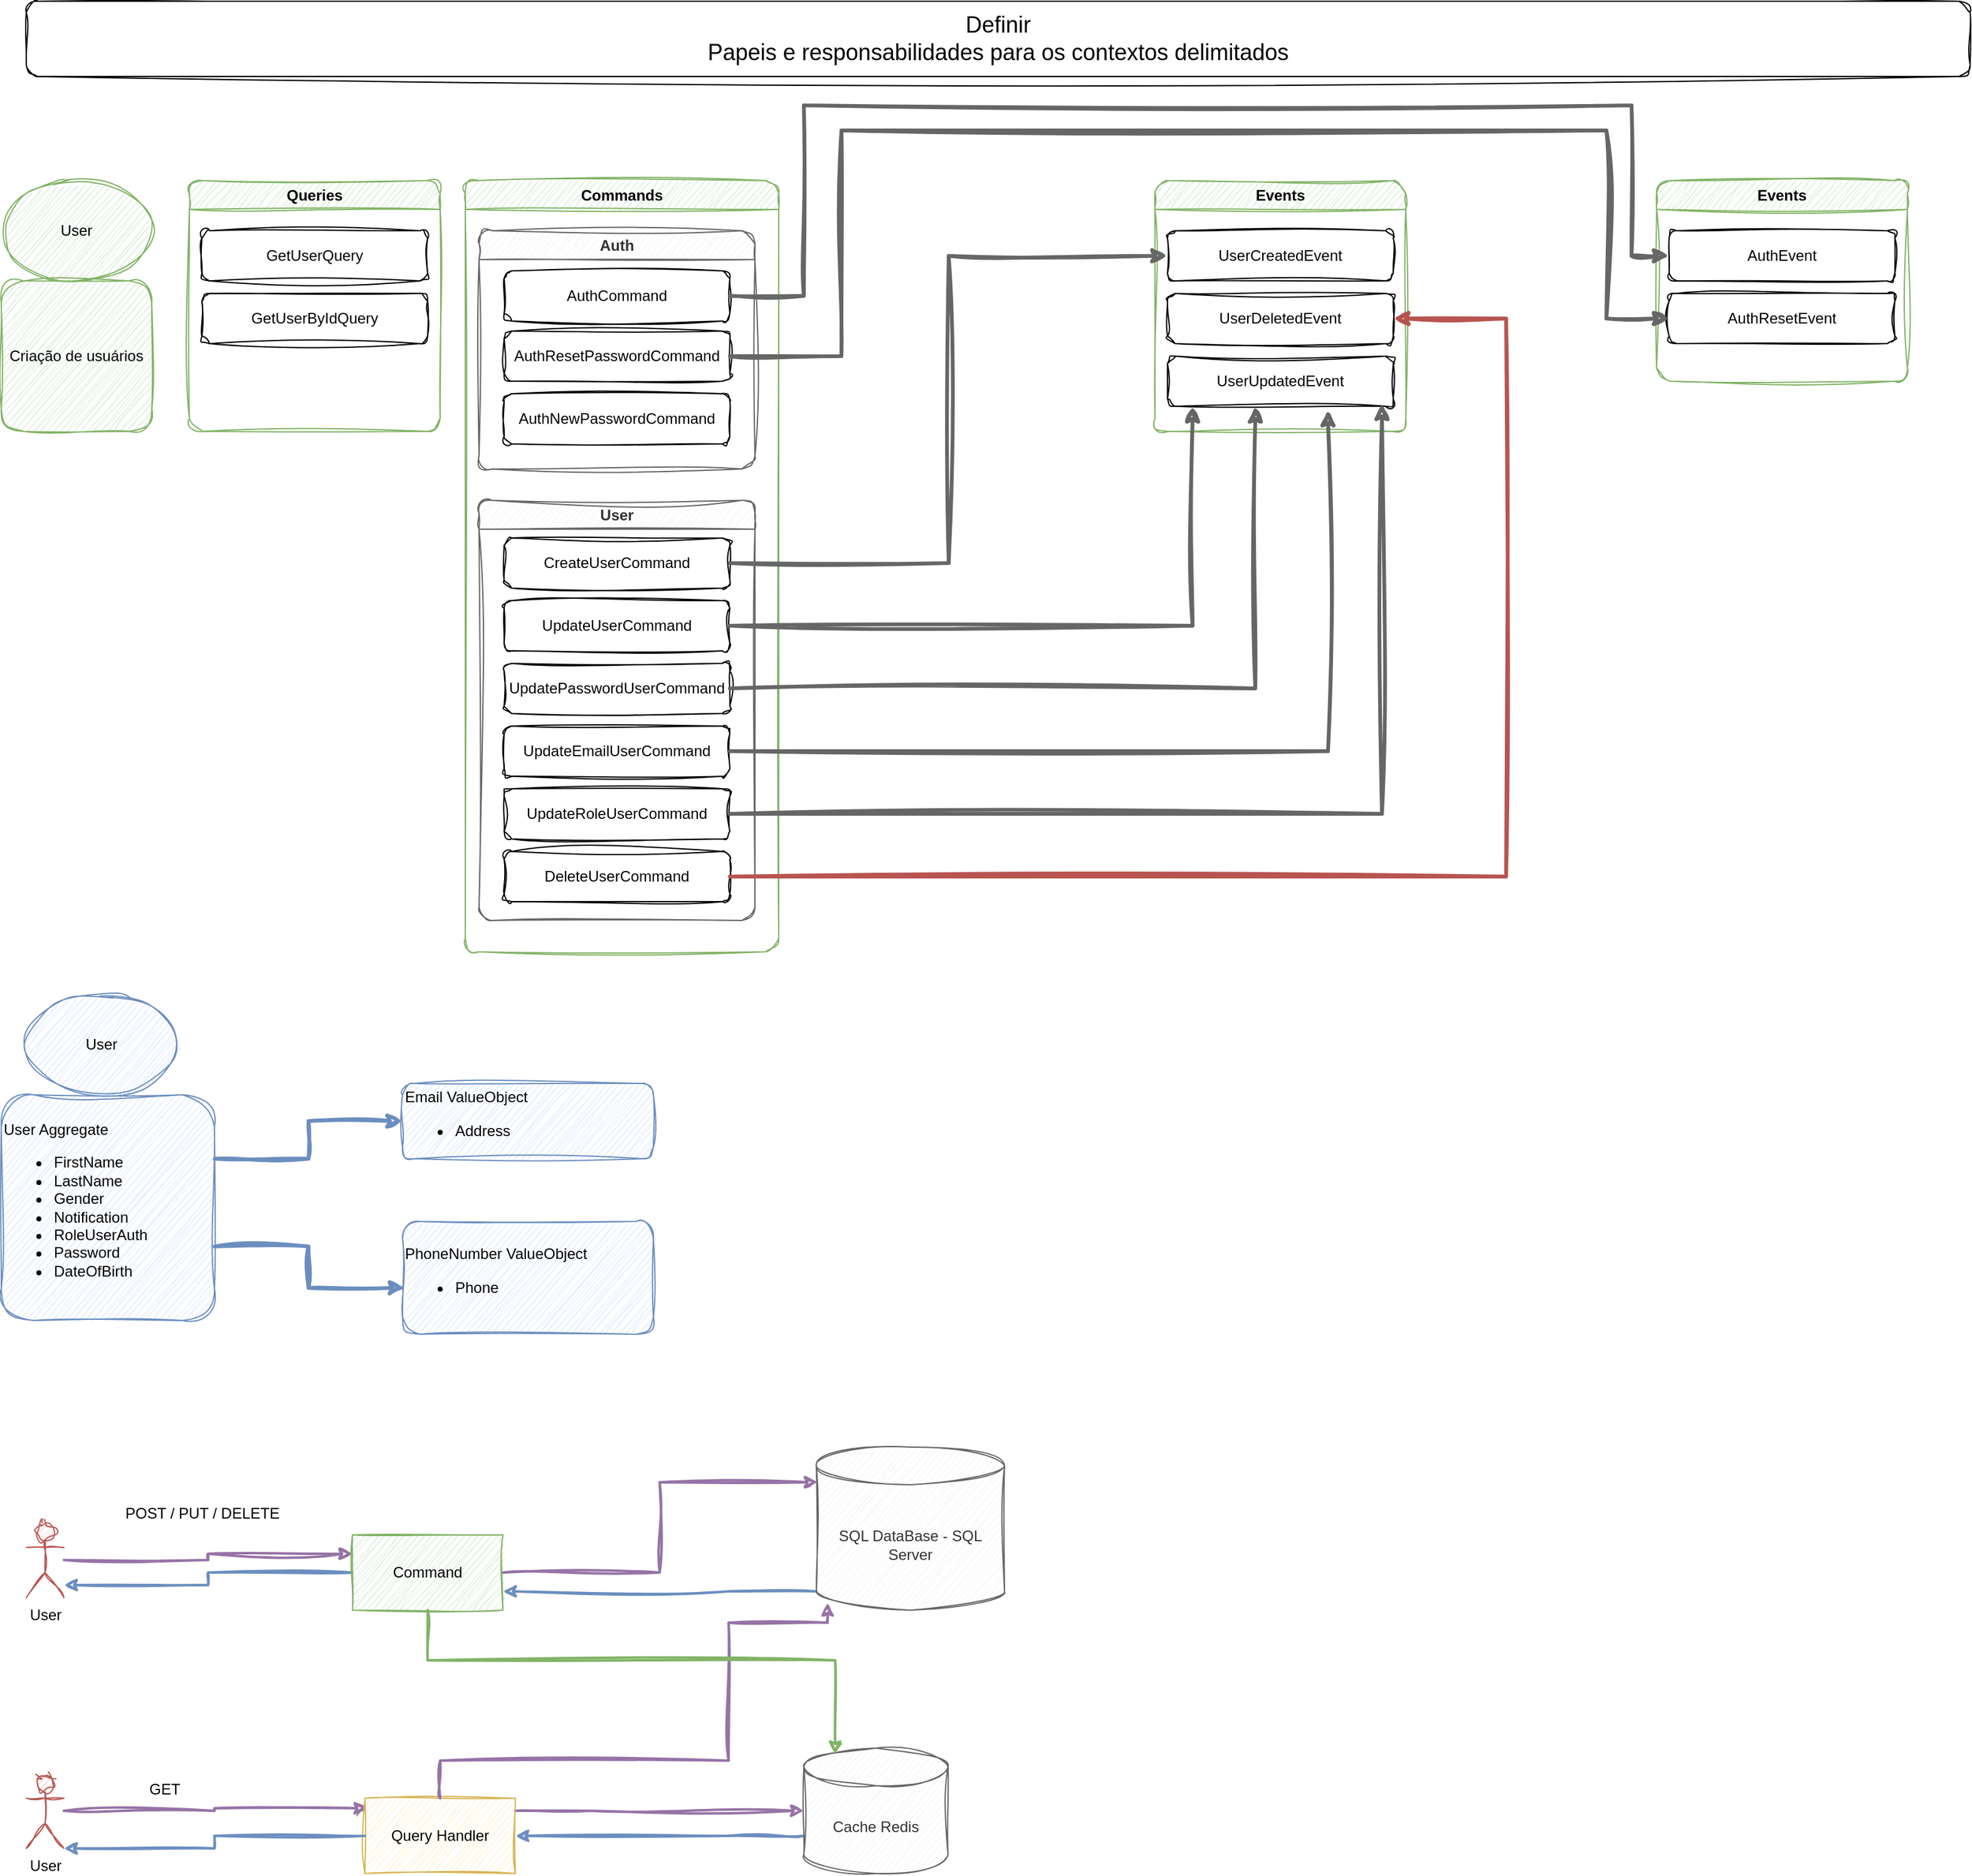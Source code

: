 <mxfile version="24.0.4" type="device">
  <diagram id="cpLQWzfdkX4hSLlo9C2X" name="User">
    <mxGraphModel dx="2074" dy="836" grid="1" gridSize="10" guides="1" tooltips="1" connect="1" arrows="1" fold="1" page="1" pageScale="1" pageWidth="827" pageHeight="1169" math="0" shadow="0">
      <root>
        <mxCell id="0" />
        <mxCell id="1" parent="0" />
        <mxCell id="UIa0QPu47vBtaGnN8R2V-1" value="&lt;font style=&quot;font-size: 18px;&quot;&gt;Definir&lt;br&gt;Papeis e responsabilidades para os contextos delimitados&lt;/font&gt;" style="rounded=1;whiteSpace=wrap;html=1;sketch=1;curveFitting=1;jiggle=2;" parent="1" vertex="1">
          <mxGeometry x="20" y="17" width="1550" height="60" as="geometry" />
        </mxCell>
        <mxCell id="UIa0QPu47vBtaGnN8R2V-2" value="User" style="ellipse;whiteSpace=wrap;html=1;fillColor=#d5e8d4;strokeColor=#82b366;rounded=1;sketch=1;curveFitting=1;jiggle=2;" parent="1" vertex="1">
          <mxGeometry y="160" width="120" height="80" as="geometry" />
        </mxCell>
        <mxCell id="UIa0QPu47vBtaGnN8R2V-3" value="Criação de usuários" style="whiteSpace=wrap;html=1;aspect=fixed;align=center;fillColor=#d5e8d4;strokeColor=#82b366;rounded=1;sketch=1;curveFitting=1;jiggle=2;" parent="1" vertex="1">
          <mxGeometry y="240" width="120" height="120" as="geometry" />
        </mxCell>
        <mxCell id="UIa0QPu47vBtaGnN8R2V-4" value="Queries" style="swimlane;whiteSpace=wrap;html=1;fillColor=#d5e8d4;strokeColor=#82b366;rounded=1;sketch=1;curveFitting=1;jiggle=2;" parent="1" vertex="1">
          <mxGeometry x="150" y="160" width="200" height="200" as="geometry" />
        </mxCell>
        <mxCell id="UIa0QPu47vBtaGnN8R2V-5" value="GetUserQuery" style="rounded=1;whiteSpace=wrap;html=1;sketch=1;curveFitting=1;jiggle=2;" parent="UIa0QPu47vBtaGnN8R2V-4" vertex="1">
          <mxGeometry x="10" y="40" width="180" height="40" as="geometry" />
        </mxCell>
        <mxCell id="UIa0QPu47vBtaGnN8R2V-6" value="Events" style="swimlane;whiteSpace=wrap;html=1;startSize=23;fillColor=#d5e8d4;strokeColor=#82b366;rounded=1;sketch=1;curveFitting=1;jiggle=2;" parent="1" vertex="1">
          <mxGeometry x="920" y="160" width="200" height="200" as="geometry" />
        </mxCell>
        <mxCell id="UIa0QPu47vBtaGnN8R2V-7" value="GetUserByIdQuery" style="rounded=1;whiteSpace=wrap;html=1;sketch=1;curveFitting=1;jiggle=2;" parent="1" vertex="1">
          <mxGeometry x="160" y="250" width="180" height="40" as="geometry" />
        </mxCell>
        <mxCell id="UIa0QPu47vBtaGnN8R2V-8" value="UserCreatedEvent" style="rounded=1;whiteSpace=wrap;html=1;sketch=1;curveFitting=1;jiggle=2;" parent="1" vertex="1">
          <mxGeometry x="930" y="200" width="180" height="40" as="geometry" />
        </mxCell>
        <mxCell id="UIa0QPu47vBtaGnN8R2V-9" value="UserDeletedEvent" style="rounded=1;whiteSpace=wrap;html=1;sketch=1;curveFitting=1;jiggle=2;" parent="1" vertex="1">
          <mxGeometry x="930" y="250" width="180" height="40" as="geometry" />
        </mxCell>
        <mxCell id="UIa0QPu47vBtaGnN8R2V-10" value="UserUpdatedEvent" style="rounded=1;whiteSpace=wrap;html=1;sketch=1;curveFitting=1;jiggle=2;" parent="1" vertex="1">
          <mxGeometry x="930" y="300" width="180" height="40" as="geometry" />
        </mxCell>
        <mxCell id="UIa0QPu47vBtaGnN8R2V-11" value="Commands" style="swimlane;whiteSpace=wrap;html=1;startSize=23;fillColor=#d5e8d4;strokeColor=#82b366;rounded=1;sketch=1;curveFitting=1;jiggle=2;" parent="1" vertex="1">
          <mxGeometry x="370" y="160" width="250" height="615" as="geometry" />
        </mxCell>
        <mxCell id="UIa0QPu47vBtaGnN8R2V-12" value="Auth" style="swimlane;whiteSpace=wrap;html=1;startSize=23;fillColor=#f5f5f5;strokeColor=#666666;rounded=1;fontColor=#333333;sketch=1;curveFitting=1;jiggle=2;" parent="UIa0QPu47vBtaGnN8R2V-11" vertex="1">
          <mxGeometry x="11" y="40" width="220" height="190" as="geometry" />
        </mxCell>
        <mxCell id="UIa0QPu47vBtaGnN8R2V-13" value="AuthCommand" style="rounded=1;whiteSpace=wrap;html=1;sketch=1;curveFitting=1;jiggle=2;" parent="UIa0QPu47vBtaGnN8R2V-12" vertex="1">
          <mxGeometry x="20" y="32" width="180" height="40" as="geometry" />
        </mxCell>
        <mxCell id="UIa0QPu47vBtaGnN8R2V-14" value="User" style="swimlane;whiteSpace=wrap;html=1;startSize=23;fillColor=#f5f5f5;strokeColor=#666666;rounded=1;fontColor=#333333;sketch=1;curveFitting=1;jiggle=2;" parent="UIa0QPu47vBtaGnN8R2V-12" vertex="1">
          <mxGeometry y="215" width="220" height="335" as="geometry" />
        </mxCell>
        <mxCell id="UIa0QPu47vBtaGnN8R2V-15" value="CreateUserCommand" style="rounded=1;whiteSpace=wrap;html=1;sketch=1;curveFitting=1;jiggle=2;" parent="UIa0QPu47vBtaGnN8R2V-14" vertex="1">
          <mxGeometry x="20" y="30" width="180" height="40" as="geometry" />
        </mxCell>
        <mxCell id="UIa0QPu47vBtaGnN8R2V-16" value="UpdateUserCommand" style="rounded=1;whiteSpace=wrap;html=1;sketch=1;curveFitting=1;jiggle=2;" parent="UIa0QPu47vBtaGnN8R2V-12" vertex="1">
          <mxGeometry x="20" y="295" width="180" height="40" as="geometry" />
        </mxCell>
        <mxCell id="UIa0QPu47vBtaGnN8R2V-17" value="UpdatePasswordUserCommand" style="rounded=1;whiteSpace=wrap;html=1;sketch=1;curveFitting=1;jiggle=2;" parent="UIa0QPu47vBtaGnN8R2V-12" vertex="1">
          <mxGeometry x="20" y="345" width="180" height="40" as="geometry" />
        </mxCell>
        <mxCell id="UIa0QPu47vBtaGnN8R2V-18" value="AuthResetPasswordCommand" style="rounded=1;whiteSpace=wrap;html=1;sketch=1;curveFitting=1;jiggle=2;" parent="UIa0QPu47vBtaGnN8R2V-11" vertex="1">
          <mxGeometry x="31" y="120" width="180" height="40" as="geometry" />
        </mxCell>
        <mxCell id="UIa0QPu47vBtaGnN8R2V-19" value="AuthNewPasswordCommand" style="rounded=1;whiteSpace=wrap;html=1;sketch=1;curveFitting=1;jiggle=2;" parent="UIa0QPu47vBtaGnN8R2V-11" vertex="1">
          <mxGeometry x="31" y="170" width="180" height="40" as="geometry" />
        </mxCell>
        <mxCell id="UIa0QPu47vBtaGnN8R2V-20" value="UpdateEmailUserCommand" style="rounded=1;whiteSpace=wrap;html=1;sketch=1;curveFitting=1;jiggle=2;" parent="1" vertex="1">
          <mxGeometry x="401" y="595" width="180" height="40" as="geometry" />
        </mxCell>
        <mxCell id="UIa0QPu47vBtaGnN8R2V-21" value="UpdateRoleUserCommand" style="rounded=1;whiteSpace=wrap;html=1;sketch=1;curveFitting=1;jiggle=2;" parent="1" vertex="1">
          <mxGeometry x="401" y="645" width="180" height="40" as="geometry" />
        </mxCell>
        <mxCell id="UIa0QPu47vBtaGnN8R2V-22" value="DeleteUserCommand" style="rounded=1;whiteSpace=wrap;html=1;sketch=1;curveFitting=1;jiggle=2;" parent="1" vertex="1">
          <mxGeometry x="401" y="695" width="180" height="40" as="geometry" />
        </mxCell>
        <mxCell id="UIa0QPu47vBtaGnN8R2V-23" style="edgeStyle=orthogonalEdgeStyle;rounded=0;orthogonalLoop=1;jettySize=auto;html=1;entryX=0;entryY=0.5;entryDx=0;entryDy=0;strokeWidth=3;fillColor=#f5f5f5;strokeColor=#666666;sketch=1;curveFitting=1;jiggle=2;" parent="1" source="UIa0QPu47vBtaGnN8R2V-15" target="UIa0QPu47vBtaGnN8R2V-8" edge="1">
          <mxGeometry relative="1" as="geometry" />
        </mxCell>
        <mxCell id="UIa0QPu47vBtaGnN8R2V-24" style="edgeStyle=orthogonalEdgeStyle;rounded=0;orthogonalLoop=1;jettySize=auto;html=1;strokeWidth=3;fillColor=#f5f5f5;strokeColor=#666666;sketch=1;curveFitting=1;jiggle=2;" parent="1" source="UIa0QPu47vBtaGnN8R2V-16" target="UIa0QPu47vBtaGnN8R2V-10" edge="1">
          <mxGeometry relative="1" as="geometry">
            <Array as="points">
              <mxPoint x="950" y="515" />
            </Array>
          </mxGeometry>
        </mxCell>
        <mxCell id="UIa0QPu47vBtaGnN8R2V-25" style="edgeStyle=orthogonalEdgeStyle;rounded=0;orthogonalLoop=1;jettySize=auto;html=1;strokeWidth=3;fillColor=#f5f5f5;strokeColor=#666666;sketch=1;curveFitting=1;jiggle=2;" parent="1" source="UIa0QPu47vBtaGnN8R2V-17" target="UIa0QPu47vBtaGnN8R2V-10" edge="1">
          <mxGeometry relative="1" as="geometry">
            <Array as="points">
              <mxPoint x="1000" y="565" />
            </Array>
          </mxGeometry>
        </mxCell>
        <mxCell id="UIa0QPu47vBtaGnN8R2V-26" style="edgeStyle=orthogonalEdgeStyle;rounded=0;orthogonalLoop=1;jettySize=auto;html=1;entryX=0.711;entryY=1.075;entryDx=0;entryDy=0;entryPerimeter=0;strokeWidth=3;fillColor=#f5f5f5;strokeColor=#666666;sketch=1;curveFitting=1;jiggle=2;" parent="1" source="UIa0QPu47vBtaGnN8R2V-20" target="UIa0QPu47vBtaGnN8R2V-10" edge="1">
          <mxGeometry relative="1" as="geometry" />
        </mxCell>
        <mxCell id="UIa0QPu47vBtaGnN8R2V-27" style="edgeStyle=orthogonalEdgeStyle;rounded=0;orthogonalLoop=1;jettySize=auto;html=1;entryX=0.95;entryY=0.95;entryDx=0;entryDy=0;entryPerimeter=0;strokeWidth=3;fillColor=#f5f5f5;strokeColor=#666666;sketch=1;curveFitting=1;jiggle=2;" parent="1" source="UIa0QPu47vBtaGnN8R2V-21" target="UIa0QPu47vBtaGnN8R2V-10" edge="1">
          <mxGeometry relative="1" as="geometry" />
        </mxCell>
        <mxCell id="UIa0QPu47vBtaGnN8R2V-28" style="edgeStyle=orthogonalEdgeStyle;rounded=0;orthogonalLoop=1;jettySize=auto;html=1;fillColor=#f8cecc;strokeColor=#b85450;strokeWidth=3;sketch=1;curveFitting=1;jiggle=2;" parent="1" source="UIa0QPu47vBtaGnN8R2V-22" target="UIa0QPu47vBtaGnN8R2V-9" edge="1">
          <mxGeometry relative="1" as="geometry">
            <Array as="points">
              <mxPoint x="1200" y="715" />
              <mxPoint x="1200" y="270" />
            </Array>
          </mxGeometry>
        </mxCell>
        <mxCell id="UIa0QPu47vBtaGnN8R2V-29" value="Events" style="swimlane;whiteSpace=wrap;html=1;startSize=23;fillColor=#d5e8d4;strokeColor=#82b366;rounded=1;sketch=1;curveFitting=1;jiggle=2;" parent="1" vertex="1">
          <mxGeometry x="1320" y="160" width="200" height="160" as="geometry" />
        </mxCell>
        <mxCell id="UIa0QPu47vBtaGnN8R2V-30" value="AuthEvent" style="rounded=1;whiteSpace=wrap;html=1;sketch=1;curveFitting=1;jiggle=2;" parent="UIa0QPu47vBtaGnN8R2V-29" vertex="1">
          <mxGeometry x="10" y="40" width="180" height="40" as="geometry" />
        </mxCell>
        <mxCell id="UIa0QPu47vBtaGnN8R2V-31" style="edgeStyle=orthogonalEdgeStyle;rounded=0;orthogonalLoop=1;jettySize=auto;html=1;entryX=0;entryY=0.5;entryDx=0;entryDy=0;fillColor=#f5f5f5;strokeColor=#666666;strokeWidth=3;sketch=1;curveFitting=1;jiggle=2;" parent="1" source="UIa0QPu47vBtaGnN8R2V-13" target="UIa0QPu47vBtaGnN8R2V-30" edge="1">
          <mxGeometry relative="1" as="geometry">
            <Array as="points">
              <mxPoint x="640" y="252" />
              <mxPoint x="640" y="100" />
              <mxPoint x="1300" y="100" />
              <mxPoint x="1300" y="220" />
            </Array>
          </mxGeometry>
        </mxCell>
        <mxCell id="UIa0QPu47vBtaGnN8R2V-32" value="AuthResetEvent" style="rounded=1;whiteSpace=wrap;html=1;sketch=1;curveFitting=1;jiggle=2;" parent="1" vertex="1">
          <mxGeometry x="1330" y="250" width="180" height="40" as="geometry" />
        </mxCell>
        <mxCell id="UIa0QPu47vBtaGnN8R2V-33" style="edgeStyle=orthogonalEdgeStyle;rounded=0;orthogonalLoop=1;jettySize=auto;html=1;strokeWidth=3;fillColor=#f5f5f5;strokeColor=#666666;sketch=1;curveFitting=1;jiggle=2;" parent="1" source="UIa0QPu47vBtaGnN8R2V-18" target="UIa0QPu47vBtaGnN8R2V-32" edge="1">
          <mxGeometry relative="1" as="geometry">
            <Array as="points">
              <mxPoint x="670" y="300" />
              <mxPoint x="670" y="120" />
              <mxPoint x="1280" y="120" />
              <mxPoint x="1280" y="270" />
            </Array>
          </mxGeometry>
        </mxCell>
        <mxCell id="UIa0QPu47vBtaGnN8R2V-34" value="User" style="ellipse;whiteSpace=wrap;html=1;fillColor=#dae8fc;strokeColor=#6c8ebf;rounded=1;sketch=1;curveFitting=1;jiggle=2;" parent="1" vertex="1">
          <mxGeometry x="20" y="809" width="120" height="80" as="geometry" />
        </mxCell>
        <mxCell id="UIa0QPu47vBtaGnN8R2V-35" style="edgeStyle=orthogonalEdgeStyle;rounded=0;orthogonalLoop=1;jettySize=auto;html=1;entryX=0;entryY=0.5;entryDx=0;entryDy=0;strokeWidth=3;fillColor=#dae8fc;strokeColor=#6c8ebf;sketch=1;curveFitting=1;jiggle=2;" parent="1" source="UIa0QPu47vBtaGnN8R2V-36" target="UIa0QPu47vBtaGnN8R2V-37" edge="1">
          <mxGeometry relative="1" as="geometry">
            <Array as="points">
              <mxPoint x="245" y="940" />
              <mxPoint x="245" y="910" />
            </Array>
          </mxGeometry>
        </mxCell>
        <mxCell id="UIa0QPu47vBtaGnN8R2V-36" value="User Aggregate&lt;ul&gt;&lt;li&gt;FirstName&lt;/li&gt;&lt;li&gt;LastName&lt;/li&gt;&lt;li&gt;Gender&lt;/li&gt;&lt;li&gt;Notification&lt;/li&gt;&lt;li&gt;RoleUserAuth&lt;br&gt;&lt;/li&gt;&lt;li&gt;Password&lt;br&gt;&lt;/li&gt;&lt;li&gt;DateOfBirth&lt;br&gt;&lt;/li&gt;&lt;/ul&gt;" style="rounded=1;whiteSpace=wrap;html=1;align=left;fillColor=#dae8fc;strokeColor=#6c8ebf;sketch=1;curveFitting=1;jiggle=2;" parent="1" vertex="1">
          <mxGeometry y="889" width="170" height="180" as="geometry" />
        </mxCell>
        <mxCell id="UIa0QPu47vBtaGnN8R2V-37" value="Email ValueObject&lt;br&gt;&lt;ul&gt;&lt;li&gt;Address&lt;br&gt;&lt;/li&gt;&lt;/ul&gt;" style="rounded=1;whiteSpace=wrap;html=1;align=left;fillColor=#dae8fc;strokeColor=#6c8ebf;sketch=1;curveFitting=1;jiggle=2;" parent="1" vertex="1">
          <mxGeometry x="320" y="880" width="200" height="60" as="geometry" />
        </mxCell>
        <mxCell id="UIa0QPu47vBtaGnN8R2V-38" value="PhoneNumber ValueObject&lt;br&gt;&lt;ul&gt;&lt;li&gt;Phone&lt;br&gt;&lt;/li&gt;&lt;/ul&gt;" style="rounded=1;whiteSpace=wrap;html=1;align=left;fillColor=#dae8fc;strokeColor=#6c8ebf;sketch=1;curveFitting=1;jiggle=2;" parent="1" vertex="1">
          <mxGeometry x="320" y="990" width="200" height="90" as="geometry" />
        </mxCell>
        <mxCell id="UIa0QPu47vBtaGnN8R2V-39" style="edgeStyle=orthogonalEdgeStyle;rounded=0;orthogonalLoop=1;jettySize=auto;html=1;entryX=0.01;entryY=0.589;entryDx=0;entryDy=0;entryPerimeter=0;strokeWidth=3;fillColor=#dae8fc;strokeColor=#6c8ebf;sketch=1;curveFitting=1;jiggle=2;" parent="1" source="UIa0QPu47vBtaGnN8R2V-36" target="UIa0QPu47vBtaGnN8R2V-38" edge="1">
          <mxGeometry relative="1" as="geometry">
            <Array as="points">
              <mxPoint x="245" y="1010" />
              <mxPoint x="245" y="1043" />
            </Array>
          </mxGeometry>
        </mxCell>
        <mxCell id="UIa0QPu47vBtaGnN8R2V-40" style="edgeStyle=orthogonalEdgeStyle;rounded=0;orthogonalLoop=1;jettySize=auto;html=1;entryX=1;entryY=0.75;entryDx=0;entryDy=0;fillColor=#dae8fc;strokeColor=#6c8ebf;strokeWidth=2;sketch=1;curveFitting=1;jiggle=2;" parent="1" source="UIa0QPu47vBtaGnN8R2V-41" target="UIa0QPu47vBtaGnN8R2V-54" edge="1">
          <mxGeometry relative="1" as="geometry">
            <Array as="points">
              <mxPoint x="580" y="1285" />
              <mxPoint x="580" y="1285" />
            </Array>
          </mxGeometry>
        </mxCell>
        <mxCell id="UIa0QPu47vBtaGnN8R2V-41" value="SQL DataBase - SQL Server" style="shape=cylinder3;whiteSpace=wrap;html=1;boundedLbl=1;backgroundOutline=1;size=15;sketch=1;curveFitting=1;jiggle=2;fillColor=#f5f5f5;fontColor=#333333;strokeColor=#666666;" parent="1" vertex="1">
          <mxGeometry x="650" y="1170" width="150" height="130" as="geometry" />
        </mxCell>
        <mxCell id="UIa0QPu47vBtaGnN8R2V-42" style="edgeStyle=orthogonalEdgeStyle;rounded=0;orthogonalLoop=1;jettySize=auto;html=1;entryX=1;entryY=0.5;entryDx=0;entryDy=0;sketch=1;curveFitting=1;jiggle=2;fillColor=#dae8fc;strokeColor=#6c8ebf;strokeWidth=2;" parent="1" source="UIa0QPu47vBtaGnN8R2V-43" target="UIa0QPu47vBtaGnN8R2V-49" edge="1">
          <mxGeometry relative="1" as="geometry">
            <Array as="points">
              <mxPoint x="580" y="1480" />
              <mxPoint x="580" y="1480" />
            </Array>
          </mxGeometry>
        </mxCell>
        <mxCell id="UIa0QPu47vBtaGnN8R2V-43" value="Cache Redis" style="shape=cylinder3;whiteSpace=wrap;html=1;boundedLbl=1;backgroundOutline=1;size=15;sketch=1;curveFitting=1;jiggle=2;fillColor=#f5f5f5;fontColor=#333333;strokeColor=#666666;" parent="1" vertex="1">
          <mxGeometry x="640" y="1410" width="115" height="100" as="geometry" />
        </mxCell>
        <mxCell id="UIa0QPu47vBtaGnN8R2V-44" style="edgeStyle=orthogonalEdgeStyle;rounded=0;orthogonalLoop=1;jettySize=auto;html=1;entryX=0;entryY=0.25;entryDx=0;entryDy=0;fillColor=#e1d5e7;strokeColor=#9673a6;sketch=1;curveFitting=1;jiggle=2;strokeWidth=2;" parent="1" source="UIa0QPu47vBtaGnN8R2V-45" target="UIa0QPu47vBtaGnN8R2V-54" edge="1">
          <mxGeometry relative="1" as="geometry" />
        </mxCell>
        <mxCell id="UIa0QPu47vBtaGnN8R2V-45" value="User" style="shape=umlActor;verticalLabelPosition=bottom;verticalAlign=top;html=1;outlineConnect=0;fillColor=#f8cecc;strokeColor=#b85450;sketch=1;curveFitting=1;jiggle=2;" parent="1" vertex="1">
          <mxGeometry x="20" y="1230" width="30" height="60" as="geometry" />
        </mxCell>
        <mxCell id="UIa0QPu47vBtaGnN8R2V-46" style="edgeStyle=orthogonalEdgeStyle;rounded=0;orthogonalLoop=1;jettySize=auto;html=1;entryX=0.017;entryY=0.133;entryDx=0;entryDy=0;entryPerimeter=0;strokeWidth=2;fillColor=#e1d5e7;strokeColor=#9673a6;sketch=1;curveFitting=1;jiggle=2;" parent="1" source="UIa0QPu47vBtaGnN8R2V-47" target="UIa0QPu47vBtaGnN8R2V-49" edge="1">
          <mxGeometry relative="1" as="geometry" />
        </mxCell>
        <mxCell id="UIa0QPu47vBtaGnN8R2V-47" value="User" style="shape=umlActor;verticalLabelPosition=bottom;verticalAlign=top;html=1;outlineConnect=0;fillColor=#f8cecc;strokeColor=#b85450;sketch=1;curveFitting=1;jiggle=2;" parent="1" vertex="1">
          <mxGeometry x="20" y="1430" width="30" height="60" as="geometry" />
        </mxCell>
        <mxCell id="UIa0QPu47vBtaGnN8R2V-48" style="edgeStyle=orthogonalEdgeStyle;rounded=0;orthogonalLoop=1;jettySize=auto;html=1;fillColor=#e1d5e7;strokeColor=#9673a6;strokeWidth=2;sketch=1;curveFitting=1;jiggle=2;" parent="1" source="UIa0QPu47vBtaGnN8R2V-49" target="UIa0QPu47vBtaGnN8R2V-43" edge="1">
          <mxGeometry relative="1" as="geometry">
            <Array as="points">
              <mxPoint x="470" y="1460" />
              <mxPoint x="470" y="1460" />
            </Array>
          </mxGeometry>
        </mxCell>
        <mxCell id="UIa0QPu47vBtaGnN8R2V-49" value="Query&amp;nbsp;Handler" style="rounded=0;whiteSpace=wrap;html=1;fillColor=#fff2cc;strokeColor=#d6b656;sketch=1;curveFitting=1;jiggle=2;" parent="1" vertex="1">
          <mxGeometry x="290" y="1450" width="120" height="60" as="geometry" />
        </mxCell>
        <mxCell id="UIa0QPu47vBtaGnN8R2V-50" style="edgeStyle=orthogonalEdgeStyle;rounded=0;orthogonalLoop=1;jettySize=auto;html=1;entryX=1;entryY=1;entryDx=0;entryDy=0;entryPerimeter=0;fillColor=#dae8fc;strokeColor=#6c8ebf;strokeWidth=2;sketch=1;curveFitting=1;jiggle=2;" parent="1" source="UIa0QPu47vBtaGnN8R2V-49" target="UIa0QPu47vBtaGnN8R2V-47" edge="1">
          <mxGeometry relative="1" as="geometry">
            <Array as="points">
              <mxPoint x="170" y="1480" />
              <mxPoint x="170" y="1490" />
            </Array>
          </mxGeometry>
        </mxCell>
        <mxCell id="UIa0QPu47vBtaGnN8R2V-51" value="GET" style="text;html=1;align=center;verticalAlign=middle;resizable=0;points=[];autosize=1;strokeColor=none;fillColor=none;sketch=1;curveFitting=1;jiggle=2;" parent="1" vertex="1">
          <mxGeometry x="105" y="1428" width="50" height="30" as="geometry" />
        </mxCell>
        <mxCell id="UIa0QPu47vBtaGnN8R2V-52" style="edgeStyle=orthogonalEdgeStyle;rounded=0;orthogonalLoop=1;jettySize=auto;html=1;entryX=0.06;entryY=0.954;entryDx=0;entryDy=0;entryPerimeter=0;fillColor=#e1d5e7;strokeColor=#9673a6;strokeWidth=2;sketch=1;curveFitting=1;jiggle=2;" parent="1" source="UIa0QPu47vBtaGnN8R2V-49" target="UIa0QPu47vBtaGnN8R2V-41" edge="1">
          <mxGeometry relative="1" as="geometry">
            <Array as="points">
              <mxPoint x="350" y="1420" />
              <mxPoint x="580" y="1420" />
              <mxPoint x="580" y="1310" />
              <mxPoint x="659" y="1310" />
            </Array>
          </mxGeometry>
        </mxCell>
        <mxCell id="UIa0QPu47vBtaGnN8R2V-53" style="edgeStyle=orthogonalEdgeStyle;rounded=0;orthogonalLoop=1;jettySize=auto;html=1;fillColor=#dae8fc;strokeColor=#6c8ebf;strokeWidth=2;sketch=1;curveFitting=1;jiggle=2;" parent="1" source="UIa0QPu47vBtaGnN8R2V-54" target="UIa0QPu47vBtaGnN8R2V-45" edge="1">
          <mxGeometry relative="1" as="geometry">
            <Array as="points">
              <mxPoint x="165" y="1270" />
              <mxPoint x="165" y="1280" />
            </Array>
          </mxGeometry>
        </mxCell>
        <mxCell id="UIa0QPu47vBtaGnN8R2V-54" value="Command" style="rounded=0;whiteSpace=wrap;html=1;fillColor=#d5e8d4;strokeColor=#82b366;sketch=1;curveFitting=1;jiggle=2;" parent="1" vertex="1">
          <mxGeometry x="280" y="1240" width="120" height="60" as="geometry" />
        </mxCell>
        <mxCell id="UIa0QPu47vBtaGnN8R2V-55" style="edgeStyle=orthogonalEdgeStyle;rounded=0;orthogonalLoop=1;jettySize=auto;html=1;entryX=0.007;entryY=0.215;entryDx=0;entryDy=0;entryPerimeter=0;fillColor=#e1d5e7;strokeColor=#9673a6;sketch=1;curveFitting=1;jiggle=2;strokeWidth=2;" parent="1" source="UIa0QPu47vBtaGnN8R2V-54" target="UIa0QPu47vBtaGnN8R2V-41" edge="1">
          <mxGeometry relative="1" as="geometry" />
        </mxCell>
        <mxCell id="UIa0QPu47vBtaGnN8R2V-56" style="edgeStyle=orthogonalEdgeStyle;rounded=0;orthogonalLoop=1;jettySize=auto;html=1;entryX=0.217;entryY=0.05;entryDx=0;entryDy=0;entryPerimeter=0;fillColor=#d5e8d4;strokeColor=#82b366;sketch=1;curveFitting=1;jiggle=2;strokeWidth=2;" parent="1" source="UIa0QPu47vBtaGnN8R2V-54" target="UIa0QPu47vBtaGnN8R2V-43" edge="1">
          <mxGeometry relative="1" as="geometry">
            <Array as="points">
              <mxPoint x="340" y="1340" />
              <mxPoint x="665" y="1340" />
            </Array>
          </mxGeometry>
        </mxCell>
        <mxCell id="UIa0QPu47vBtaGnN8R2V-57" value="POST / PUT / DELETE" style="text;html=1;align=center;verticalAlign=middle;resizable=0;points=[];autosize=1;strokeColor=none;fillColor=none;sketch=1;curveFitting=1;jiggle=2;" parent="1" vertex="1">
          <mxGeometry x="85" y="1208" width="150" height="30" as="geometry" />
        </mxCell>
      </root>
    </mxGraphModel>
  </diagram>
</mxfile>

